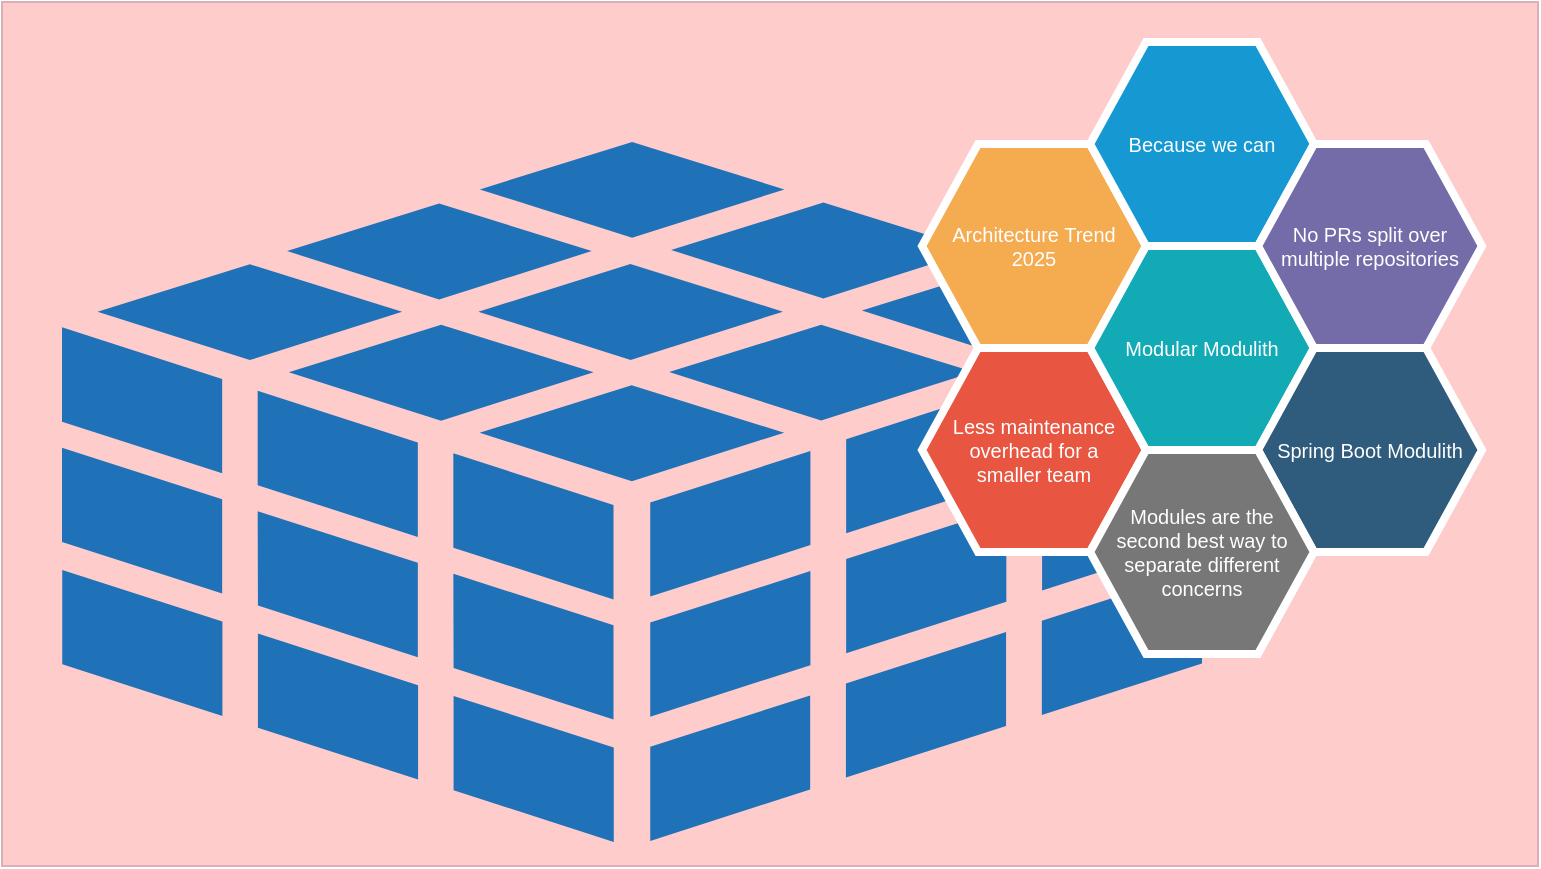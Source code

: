 <mxfile version="25.0.2">
  <diagram id="sfGkyqJ-wVHbOri7GWkh" name="Seite-1">
    <mxGraphModel dx="954" dy="612" grid="1" gridSize="10" guides="1" tooltips="1" connect="1" arrows="1" fold="1" page="1" pageScale="1" pageWidth="827" pageHeight="1169" math="0" shadow="0">
      <root>
        <mxCell id="0" />
        <mxCell id="1" parent="0" />
        <mxCell id="nMVIfYfNS6cF1Cbamtte-1" value="" style="rounded=0;whiteSpace=wrap;html=1;imageWidth=200;imageHeight=24;fillColor=#FFCCCC;strokeColor=#DBAFB8;gradientDirection=west;imageAspect=0;" parent="1" vertex="1">
          <mxGeometry x="20" y="40" width="768" height="432" as="geometry" />
        </mxCell>
        <mxCell id="syaPfJO266UAXvkZv1LS-2" value="" style="sketch=0;shadow=0;dashed=0;html=1;strokeColor=none;labelPosition=center;verticalLabelPosition=bottom;verticalAlign=top;outlineConnect=0;align=center;shape=mxgraph.office.databases.database_cube;fillColor=#2072B8;" parent="1" vertex="1">
          <mxGeometry x="50" y="110" width="570" height="350" as="geometry" />
        </mxCell>
        <mxCell id="syaPfJO266UAXvkZv1LS-4" value="Architecture Trend 2025" style="shape=hexagon;strokeWidth=4;html=1;fillColor=#F5AB50;strokeColor=#ffffff;shadow=0;fontSize=10;fontColor=#FFFFFF;align=center;fontStyle=0;whiteSpace=wrap;spacing=10;rounded=0;" parent="1" vertex="1">
          <mxGeometry x="480" y="111" width="112" height="102" as="geometry" />
        </mxCell>
        <mxCell id="syaPfJO266UAXvkZv1LS-5" value="Less maintenance overhead for a smaller team" style="shape=hexagon;strokeWidth=4;html=1;fillColor=#E85642;strokeColor=#ffffff;shadow=0;fontSize=10;fontColor=#FFFFFF;align=center;fontStyle=0;whiteSpace=wrap;spacing=10;rounded=0;" parent="1" vertex="1">
          <mxGeometry x="480" y="213" width="112" height="102" as="geometry" />
        </mxCell>
        <mxCell id="syaPfJO266UAXvkZv1LS-6" value="Modular Modulith" style="shape=hexagon;strokeWidth=4;html=1;fillColor=#12AAB5;strokeColor=#ffffff;shadow=0;fontSize=10;fontColor=#FFFFFF;align=center;fontStyle=0;whiteSpace=wrap;spacing=10;rounded=0;" parent="1" vertex="1">
          <mxGeometry x="564" y="162" width="112" height="102" as="geometry" />
        </mxCell>
        <mxCell id="syaPfJO266UAXvkZv1LS-7" value="Because we can" style="shape=hexagon;strokeWidth=4;html=1;fillColor=#1699D3;strokeColor=#ffffff;shadow=0;fontSize=10;fontColor=#FFFFFF;align=center;fontStyle=0;whiteSpace=wrap;spacing=10;rounded=0;" parent="1" vertex="1">
          <mxGeometry x="564" y="60" width="112" height="102" as="geometry" />
        </mxCell>
        <mxCell id="syaPfJO266UAXvkZv1LS-8" value="No PRs split over multiple repositories" style="shape=hexagon;strokeWidth=4;html=1;fillColor=#736CA8;strokeColor=#ffffff;shadow=0;fontSize=10;fontColor=#FFFFFF;align=center;fontStyle=0;whiteSpace=wrap;spacing=10;rounded=0;" parent="1" vertex="1">
          <mxGeometry x="648" y="111" width="112" height="102" as="geometry" />
        </mxCell>
        <mxCell id="syaPfJO266UAXvkZv1LS-9" value="Spring Boot Modulith" style="shape=hexagon;strokeWidth=4;html=1;fillColor=#2F5B7C;strokeColor=#ffffff;shadow=0;fontSize=10;fontColor=#FFFFFF;align=center;fontStyle=0;whiteSpace=wrap;spacing=10;rounded=0;" parent="1" vertex="1">
          <mxGeometry x="648" y="213" width="112" height="102" as="geometry" />
        </mxCell>
        <mxCell id="syaPfJO266UAXvkZv1LS-10" value="Modules are the second best way to separate different concerns" style="shape=hexagon;strokeWidth=4;html=1;fillColor=#777777;strokeColor=#ffffff;shadow=0;fontSize=10;fontColor=#FFFFFF;align=center;fontStyle=0;whiteSpace=wrap;spacing=10;rounded=0;" parent="1" vertex="1">
          <mxGeometry x="564" y="264" width="112" height="102" as="geometry" />
        </mxCell>
      </root>
    </mxGraphModel>
  </diagram>
</mxfile>
